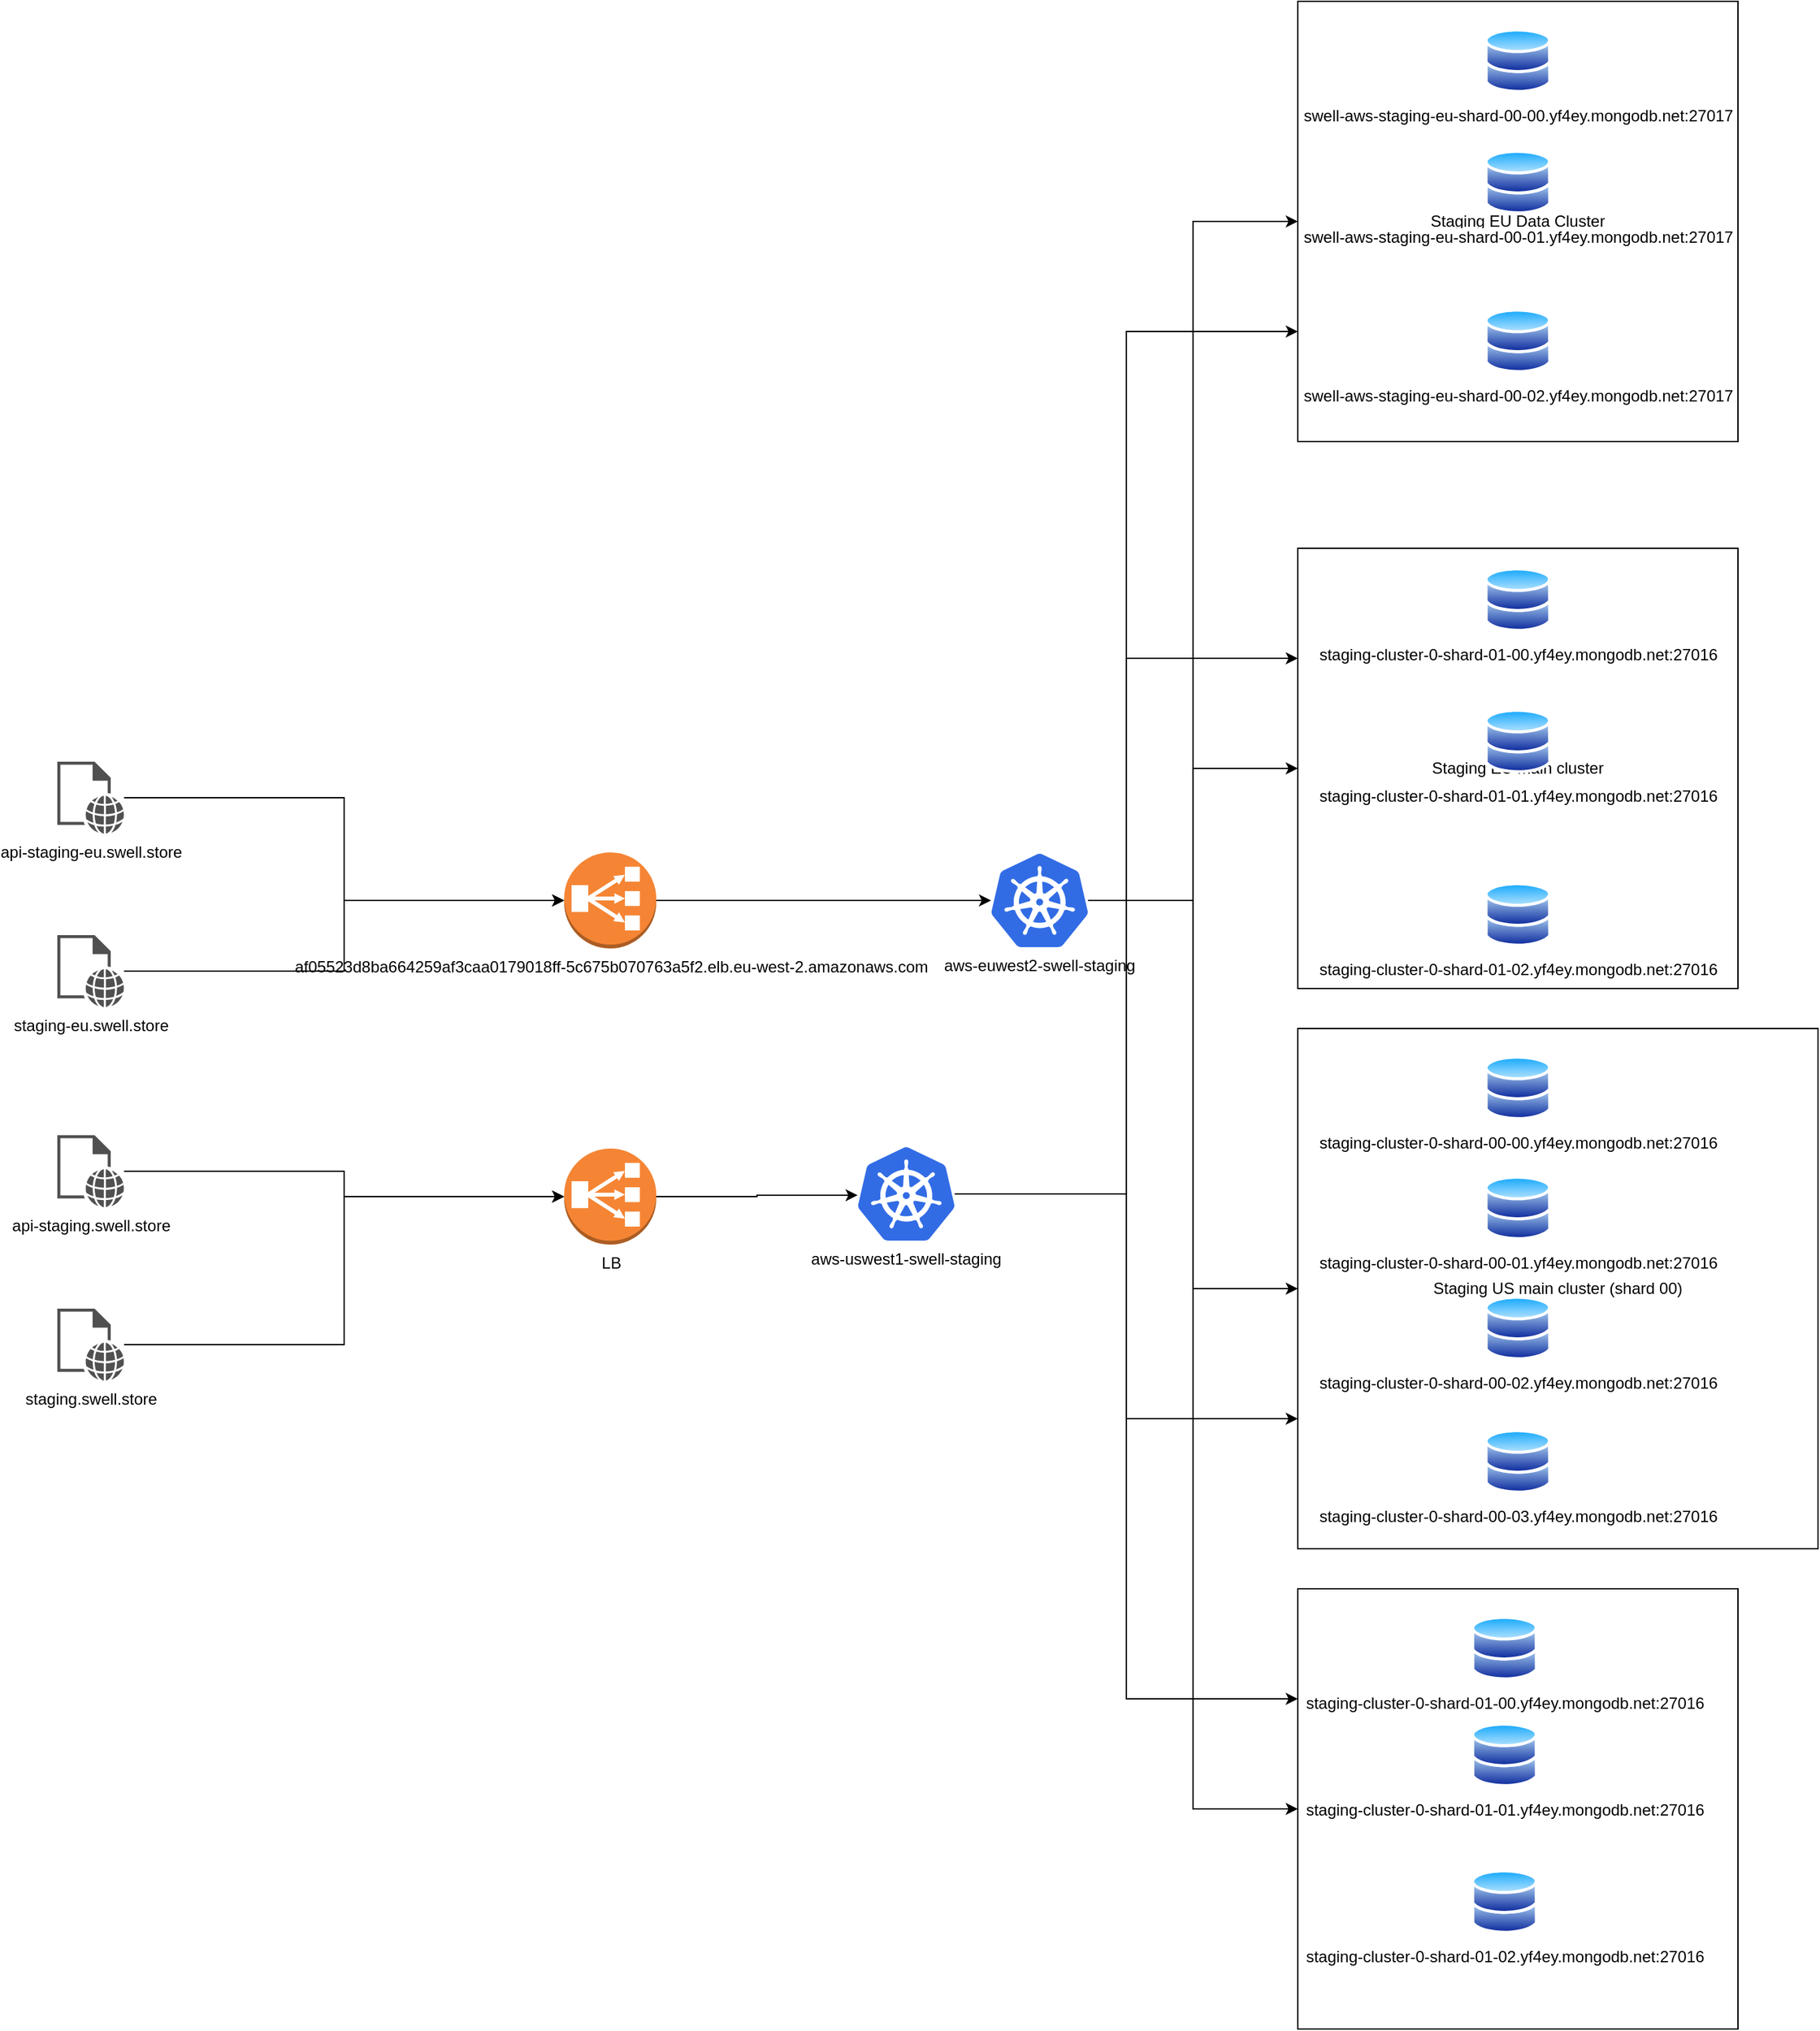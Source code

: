 <mxfile version="21.6.5" type="github">
  <diagram name="Page-1" id="TgRvwB3KdWyyqpBhAY-B">
    <mxGraphModel dx="3770" dy="2862" grid="1" gridSize="10" guides="1" tooltips="1" connect="1" arrows="1" fold="1" page="1" pageScale="1" pageWidth="827" pageHeight="1169" math="0" shadow="0">
      <root>
        <mxCell id="0" />
        <mxCell id="1" parent="0" />
        <mxCell id="I5ZTyvFmp4hFvdo5sTdv-35" style="edgeStyle=orthogonalEdgeStyle;rounded=0;orthogonalLoop=1;jettySize=auto;html=1;entryX=0;entryY=0.5;entryDx=0;entryDy=0;" edge="1" parent="1" source="I5ZTyvFmp4hFvdo5sTdv-1" target="I5ZTyvFmp4hFvdo5sTdv-23">
          <mxGeometry relative="1" as="geometry" />
        </mxCell>
        <mxCell id="I5ZTyvFmp4hFvdo5sTdv-36" style="edgeStyle=orthogonalEdgeStyle;rounded=0;orthogonalLoop=1;jettySize=auto;html=1;entryX=0;entryY=0.5;entryDx=0;entryDy=0;" edge="1" parent="1" source="I5ZTyvFmp4hFvdo5sTdv-1" target="I5ZTyvFmp4hFvdo5sTdv-24">
          <mxGeometry relative="1" as="geometry" />
        </mxCell>
        <mxCell id="I5ZTyvFmp4hFvdo5sTdv-37" style="edgeStyle=orthogonalEdgeStyle;rounded=0;orthogonalLoop=1;jettySize=auto;html=1;entryX=0;entryY=0.5;entryDx=0;entryDy=0;" edge="1" parent="1" source="I5ZTyvFmp4hFvdo5sTdv-1" target="I5ZTyvFmp4hFvdo5sTdv-25">
          <mxGeometry relative="1" as="geometry" />
        </mxCell>
        <mxCell id="I5ZTyvFmp4hFvdo5sTdv-38" style="edgeStyle=orthogonalEdgeStyle;rounded=0;orthogonalLoop=1;jettySize=auto;html=1;entryX=0;entryY=0.5;entryDx=0;entryDy=0;" edge="1" parent="1" source="I5ZTyvFmp4hFvdo5sTdv-1" target="I5ZTyvFmp4hFvdo5sTdv-26">
          <mxGeometry relative="1" as="geometry" />
        </mxCell>
        <mxCell id="I5ZTyvFmp4hFvdo5sTdv-1" value="aws-euwest2-swell-staging" style="image;sketch=0;aspect=fixed;html=1;points=[];align=center;fontSize=12;image=img/lib/mscae/Kubernetes.svg;" vertex="1" parent="1">
          <mxGeometry x="200" y="129" width="72.92" height="70" as="geometry" />
        </mxCell>
        <mxCell id="I5ZTyvFmp4hFvdo5sTdv-39" style="edgeStyle=orthogonalEdgeStyle;rounded=0;orthogonalLoop=1;jettySize=auto;html=1;entryX=0;entryY=0.75;entryDx=0;entryDy=0;" edge="1" parent="1" source="I5ZTyvFmp4hFvdo5sTdv-3" target="I5ZTyvFmp4hFvdo5sTdv-23">
          <mxGeometry relative="1" as="geometry" />
        </mxCell>
        <mxCell id="I5ZTyvFmp4hFvdo5sTdv-40" style="edgeStyle=orthogonalEdgeStyle;rounded=0;orthogonalLoop=1;jettySize=auto;html=1;entryX=0;entryY=0.25;entryDx=0;entryDy=0;" edge="1" parent="1" source="I5ZTyvFmp4hFvdo5sTdv-3" target="I5ZTyvFmp4hFvdo5sTdv-24">
          <mxGeometry relative="1" as="geometry" />
        </mxCell>
        <mxCell id="I5ZTyvFmp4hFvdo5sTdv-41" style="edgeStyle=orthogonalEdgeStyle;rounded=0;orthogonalLoop=1;jettySize=auto;html=1;entryX=0;entryY=0.75;entryDx=0;entryDy=0;" edge="1" parent="1" source="I5ZTyvFmp4hFvdo5sTdv-3" target="I5ZTyvFmp4hFvdo5sTdv-25">
          <mxGeometry relative="1" as="geometry" />
        </mxCell>
        <mxCell id="I5ZTyvFmp4hFvdo5sTdv-43" style="edgeStyle=orthogonalEdgeStyle;rounded=0;orthogonalLoop=1;jettySize=auto;html=1;entryX=0;entryY=0.25;entryDx=0;entryDy=0;" edge="1" parent="1" source="I5ZTyvFmp4hFvdo5sTdv-3" target="I5ZTyvFmp4hFvdo5sTdv-26">
          <mxGeometry relative="1" as="geometry" />
        </mxCell>
        <mxCell id="I5ZTyvFmp4hFvdo5sTdv-3" value="aws-uswest1-swell-staging" style="image;sketch=0;aspect=fixed;html=1;points=[];align=center;fontSize=12;image=img/lib/mscae/Kubernetes.svg;" vertex="1" parent="1">
          <mxGeometry x="100" y="349" width="72.92" height="70" as="geometry" />
        </mxCell>
        <mxCell id="I5ZTyvFmp4hFvdo5sTdv-5" style="edgeStyle=orthogonalEdgeStyle;rounded=0;orthogonalLoop=1;jettySize=auto;html=1;" edge="1" parent="1" source="I5ZTyvFmp4hFvdo5sTdv-4" target="I5ZTyvFmp4hFvdo5sTdv-1">
          <mxGeometry relative="1" as="geometry" />
        </mxCell>
        <mxCell id="I5ZTyvFmp4hFvdo5sTdv-4" value="af05523d8ba664259af3caa0179018ff-5c675b070763a5f2.elb.eu-west-2.amazonaws.com" style="outlineConnect=0;dashed=0;verticalLabelPosition=bottom;verticalAlign=top;align=center;html=1;shape=mxgraph.aws3.classic_load_balancer;fillColor=#F58534;gradientColor=none;" vertex="1" parent="1">
          <mxGeometry x="-120" y="128" width="69" height="72" as="geometry" />
        </mxCell>
        <mxCell id="I5ZTyvFmp4hFvdo5sTdv-7" style="edgeStyle=orthogonalEdgeStyle;rounded=0;orthogonalLoop=1;jettySize=auto;html=1;entryX=0;entryY=0.514;entryDx=0;entryDy=0;entryPerimeter=0;" edge="1" parent="1" source="I5ZTyvFmp4hFvdo5sTdv-6" target="I5ZTyvFmp4hFvdo5sTdv-3">
          <mxGeometry relative="1" as="geometry" />
        </mxCell>
        <mxCell id="I5ZTyvFmp4hFvdo5sTdv-6" value="LB" style="outlineConnect=0;dashed=0;verticalLabelPosition=bottom;verticalAlign=top;align=center;html=1;shape=mxgraph.aws3.classic_load_balancer;fillColor=#F58534;gradientColor=none;" vertex="1" parent="1">
          <mxGeometry x="-120" y="350" width="69" height="72" as="geometry" />
        </mxCell>
        <mxCell id="I5ZTyvFmp4hFvdo5sTdv-10" style="edgeStyle=orthogonalEdgeStyle;rounded=0;orthogonalLoop=1;jettySize=auto;html=1;entryX=0;entryY=0.5;entryDx=0;entryDy=0;entryPerimeter=0;" edge="1" parent="1" source="I5ZTyvFmp4hFvdo5sTdv-9" target="I5ZTyvFmp4hFvdo5sTdv-4">
          <mxGeometry relative="1" as="geometry" />
        </mxCell>
        <mxCell id="I5ZTyvFmp4hFvdo5sTdv-9" value="api-staging-eu.swell.store" style="sketch=0;pointerEvents=1;shadow=0;dashed=0;html=1;strokeColor=none;fillColor=#505050;labelPosition=center;verticalLabelPosition=bottom;verticalAlign=top;outlineConnect=0;align=center;shape=mxgraph.office.concepts.web_page;" vertex="1" parent="1">
          <mxGeometry x="-500" y="60" width="50" height="54" as="geometry" />
        </mxCell>
        <mxCell id="I5ZTyvFmp4hFvdo5sTdv-12" style="edgeStyle=orthogonalEdgeStyle;rounded=0;orthogonalLoop=1;jettySize=auto;html=1;entryX=0;entryY=0.5;entryDx=0;entryDy=0;entryPerimeter=0;" edge="1" parent="1" source="I5ZTyvFmp4hFvdo5sTdv-11" target="I5ZTyvFmp4hFvdo5sTdv-4">
          <mxGeometry relative="1" as="geometry" />
        </mxCell>
        <mxCell id="I5ZTyvFmp4hFvdo5sTdv-11" value="staging-eu.swell.store" style="sketch=0;pointerEvents=1;shadow=0;dashed=0;html=1;strokeColor=none;fillColor=#505050;labelPosition=center;verticalLabelPosition=bottom;verticalAlign=top;outlineConnect=0;align=center;shape=mxgraph.office.concepts.web_page;" vertex="1" parent="1">
          <mxGeometry x="-500" y="190" width="50" height="54" as="geometry" />
        </mxCell>
        <mxCell id="I5ZTyvFmp4hFvdo5sTdv-14" style="edgeStyle=orthogonalEdgeStyle;rounded=0;orthogonalLoop=1;jettySize=auto;html=1;entryX=0;entryY=0.5;entryDx=0;entryDy=0;entryPerimeter=0;" edge="1" parent="1" source="I5ZTyvFmp4hFvdo5sTdv-13" target="I5ZTyvFmp4hFvdo5sTdv-6">
          <mxGeometry relative="1" as="geometry" />
        </mxCell>
        <mxCell id="I5ZTyvFmp4hFvdo5sTdv-13" value="api-staging.swell.store" style="sketch=0;pointerEvents=1;shadow=0;dashed=0;html=1;strokeColor=none;fillColor=#505050;labelPosition=center;verticalLabelPosition=bottom;verticalAlign=top;outlineConnect=0;align=center;shape=mxgraph.office.concepts.web_page;" vertex="1" parent="1">
          <mxGeometry x="-500" y="340" width="50" height="54" as="geometry" />
        </mxCell>
        <mxCell id="I5ZTyvFmp4hFvdo5sTdv-16" style="edgeStyle=orthogonalEdgeStyle;rounded=0;orthogonalLoop=1;jettySize=auto;html=1;entryX=0;entryY=0.5;entryDx=0;entryDy=0;entryPerimeter=0;" edge="1" parent="1" source="I5ZTyvFmp4hFvdo5sTdv-15" target="I5ZTyvFmp4hFvdo5sTdv-6">
          <mxGeometry relative="1" as="geometry" />
        </mxCell>
        <mxCell id="I5ZTyvFmp4hFvdo5sTdv-15" value="staging.swell.store" style="sketch=0;pointerEvents=1;shadow=0;dashed=0;html=1;strokeColor=none;fillColor=#505050;labelPosition=center;verticalLabelPosition=bottom;verticalAlign=top;outlineConnect=0;align=center;shape=mxgraph.office.concepts.web_page;" vertex="1" parent="1">
          <mxGeometry x="-500" y="470" width="50" height="54" as="geometry" />
        </mxCell>
        <mxCell id="I5ZTyvFmp4hFvdo5sTdv-23" value="Staging EU Data Cluster" style="whiteSpace=wrap;html=1;aspect=fixed;" vertex="1" parent="1">
          <mxGeometry x="430" y="-510" width="330" height="330" as="geometry" />
        </mxCell>
        <mxCell id="I5ZTyvFmp4hFvdo5sTdv-8" value="swell-aws-staging-eu-shard-00-00.yf4ey.mongodb.net:27017" style="image;aspect=fixed;perimeter=ellipsePerimeter;html=1;align=center;shadow=0;dashed=0;spacingTop=3;image=img/lib/active_directory/databases.svg;" vertex="1" parent="1">
          <mxGeometry x="570" y="-490" width="50" height="49" as="geometry" />
        </mxCell>
        <mxCell id="I5ZTyvFmp4hFvdo5sTdv-17" value="swell-aws-staging-eu-shard-00-01.yf4ey.mongodb.net:27017" style="image;aspect=fixed;perimeter=ellipsePerimeter;html=1;align=center;shadow=0;dashed=0;spacingTop=3;image=img/lib/active_directory/databases.svg;" vertex="1" parent="1">
          <mxGeometry x="570" y="-399" width="50" height="49" as="geometry" />
        </mxCell>
        <mxCell id="I5ZTyvFmp4hFvdo5sTdv-19" value="swell-aws-staging-eu-shard-00-02.yf4ey.mongodb.net:27017" style="image;aspect=fixed;perimeter=ellipsePerimeter;html=1;align=center;shadow=0;dashed=0;spacingTop=3;image=img/lib/active_directory/databases.svg;" vertex="1" parent="1">
          <mxGeometry x="570" y="-280" width="50" height="49" as="geometry" />
        </mxCell>
        <mxCell id="I5ZTyvFmp4hFvdo5sTdv-24" value="Staging EU main cluster" style="whiteSpace=wrap;html=1;aspect=fixed;" vertex="1" parent="1">
          <mxGeometry x="430" y="-100" width="330" height="330" as="geometry" />
        </mxCell>
        <mxCell id="I5ZTyvFmp4hFvdo5sTdv-20" value="staging-cluster-0-shard-01-00.yf4ey.mongodb.net:27016" style="image;aspect=fixed;perimeter=ellipsePerimeter;html=1;align=center;shadow=0;dashed=0;spacingTop=3;image=img/lib/active_directory/databases.svg;" vertex="1" parent="1">
          <mxGeometry x="570" y="-86" width="50" height="49" as="geometry" />
        </mxCell>
        <mxCell id="I5ZTyvFmp4hFvdo5sTdv-21" value="staging-cluster-0-shard-01-01.yf4ey.mongodb.net:27016" style="image;aspect=fixed;perimeter=ellipsePerimeter;html=1;align=center;shadow=0;dashed=0;spacingTop=3;image=img/lib/active_directory/databases.svg;" vertex="1" parent="1">
          <mxGeometry x="570" y="20" width="50" height="49" as="geometry" />
        </mxCell>
        <mxCell id="I5ZTyvFmp4hFvdo5sTdv-22" value="staging-cluster-0-shard-01-02.yf4ey.mongodb.net:27016" style="image;aspect=fixed;perimeter=ellipsePerimeter;html=1;align=center;shadow=0;dashed=0;spacingTop=3;image=img/lib/active_directory/databases.svg;" vertex="1" parent="1">
          <mxGeometry x="570" y="150" width="50" height="49" as="geometry" />
        </mxCell>
        <mxCell id="I5ZTyvFmp4hFvdo5sTdv-25" value="Staging US main cluster (shard 00)" style="whiteSpace=wrap;html=1;aspect=fixed;" vertex="1" parent="1">
          <mxGeometry x="430" y="260" width="390" height="390" as="geometry" />
        </mxCell>
        <mxCell id="I5ZTyvFmp4hFvdo5sTdv-26" value="Staging EU main cluster (shard 01):" style="whiteSpace=wrap;html=1;aspect=fixed;" vertex="1" parent="1">
          <mxGeometry x="430" y="680" width="330" height="330" as="geometry" />
        </mxCell>
        <mxCell id="I5ZTyvFmp4hFvdo5sTdv-27" value="staging-cluster-0-shard-00-00.yf4ey.mongodb.net:27016" style="image;aspect=fixed;perimeter=ellipsePerimeter;html=1;align=center;shadow=0;dashed=0;spacingTop=3;image=img/lib/active_directory/databases.svg;" vertex="1" parent="1">
          <mxGeometry x="570" y="280" width="50" height="49" as="geometry" />
        </mxCell>
        <mxCell id="I5ZTyvFmp4hFvdo5sTdv-28" value="staging-cluster-0-shard-00-01.yf4ey.mongodb.net:27016" style="image;aspect=fixed;perimeter=ellipsePerimeter;html=1;align=center;shadow=0;dashed=0;spacingTop=3;image=img/lib/active_directory/databases.svg;" vertex="1" parent="1">
          <mxGeometry x="570" y="370" width="50" height="49" as="geometry" />
        </mxCell>
        <mxCell id="I5ZTyvFmp4hFvdo5sTdv-29" value="staging-cluster-0-shard-00-02.yf4ey.mongodb.net:27016" style="image;aspect=fixed;perimeter=ellipsePerimeter;html=1;align=center;shadow=0;dashed=0;spacingTop=3;image=img/lib/active_directory/databases.svg;" vertex="1" parent="1">
          <mxGeometry x="570" y="460" width="50" height="49" as="geometry" />
        </mxCell>
        <mxCell id="I5ZTyvFmp4hFvdo5sTdv-30" value="staging-cluster-0-shard-00-03.yf4ey.mongodb.net:27016" style="image;aspect=fixed;perimeter=ellipsePerimeter;html=1;align=center;shadow=0;dashed=0;spacingTop=3;image=img/lib/active_directory/databases.svg;" vertex="1" parent="1">
          <mxGeometry x="570" y="560" width="50" height="49" as="geometry" />
        </mxCell>
        <mxCell id="I5ZTyvFmp4hFvdo5sTdv-32" value="staging-cluster-0-shard-01-00.yf4ey.mongodb.net:27016" style="image;aspect=fixed;perimeter=ellipsePerimeter;html=1;align=center;shadow=0;dashed=0;spacingTop=3;image=img/lib/active_directory/databases.svg;" vertex="1" parent="1">
          <mxGeometry x="560" y="700" width="50" height="49" as="geometry" />
        </mxCell>
        <mxCell id="I5ZTyvFmp4hFvdo5sTdv-33" value="staging-cluster-0-shard-01-01.yf4ey.mongodb.net:27016" style="image;aspect=fixed;perimeter=ellipsePerimeter;html=1;align=center;shadow=0;dashed=0;spacingTop=3;image=img/lib/active_directory/databases.svg;" vertex="1" parent="1">
          <mxGeometry x="560" y="780" width="50" height="49" as="geometry" />
        </mxCell>
        <mxCell id="I5ZTyvFmp4hFvdo5sTdv-34" value="staging-cluster-0-shard-01-02.yf4ey.mongodb.net:27016" style="image;aspect=fixed;perimeter=ellipsePerimeter;html=1;align=center;shadow=0;dashed=0;spacingTop=3;image=img/lib/active_directory/databases.svg;" vertex="1" parent="1">
          <mxGeometry x="560" y="890" width="50" height="49" as="geometry" />
        </mxCell>
      </root>
    </mxGraphModel>
  </diagram>
</mxfile>
